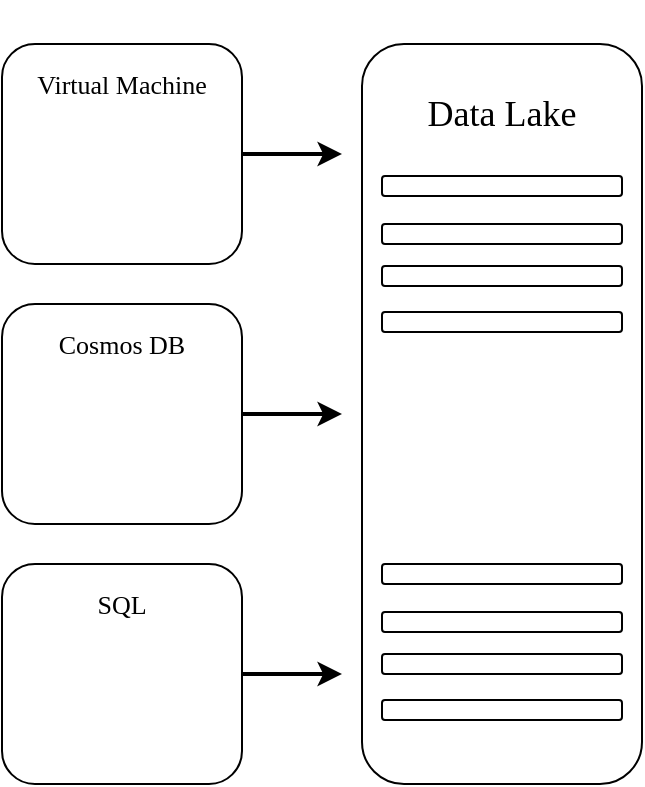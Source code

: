 <mxfile version="22.1.11" type="github">
  <diagram name="Page-1" id="jt3PBPhwUnPafhOXya_J">
    <mxGraphModel dx="909" dy="581" grid="1" gridSize="10" guides="1" tooltips="1" connect="1" arrows="1" fold="1" page="1" pageScale="1" pageWidth="850" pageHeight="1100" math="0" shadow="0">
      <root>
        <mxCell id="0" />
        <mxCell id="1" parent="0" />
        <mxCell id="L3UYxXxdt7HCs2LZCHzP-10" style="edgeStyle=orthogonalEdgeStyle;rounded=0;orthogonalLoop=1;jettySize=auto;html=1;fontSize=12;horizontal=1;strokeWidth=2;" edge="1" parent="1" source="L3UYxXxdt7HCs2LZCHzP-1">
          <mxGeometry relative="1" as="geometry">
            <mxPoint x="370" y="155" as="targetPoint" />
          </mxGeometry>
        </mxCell>
        <mxCell id="L3UYxXxdt7HCs2LZCHzP-1" value="&lt;p style=&quot;line-height: 500%;&quot;&gt;&lt;font style=&quot;font-size: 13px;&quot; face=&quot;Georgia&quot;&gt;Virtual Machine&lt;/font&gt;&lt;/p&gt;" style="rounded=1;whiteSpace=wrap;html=1;align=center;spacingTop=-70;" vertex="1" parent="1">
          <mxGeometry x="200" y="100" width="120" height="110" as="geometry" />
        </mxCell>
        <mxCell id="L3UYxXxdt7HCs2LZCHzP-2" value="" style="shape=image;verticalLabelPosition=bottom;labelBackgroundColor=default;verticalAlign=top;aspect=fixed;imageAspect=0;image=https://static-00.iconduck.com/assets.00/virtual-machines-icon-512x464-nlf7gddb.png;" vertex="1" parent="1">
          <mxGeometry x="224.69" y="139" width="70.62" height="64" as="geometry" />
        </mxCell>
        <mxCell id="L3UYxXxdt7HCs2LZCHzP-8" style="edgeStyle=orthogonalEdgeStyle;rounded=0;orthogonalLoop=1;jettySize=auto;html=1;fontSize=12;horizontal=1;strokeWidth=2;" edge="1" parent="1" source="L3UYxXxdt7HCs2LZCHzP-3">
          <mxGeometry relative="1" as="geometry">
            <mxPoint x="370" y="285" as="targetPoint" />
          </mxGeometry>
        </mxCell>
        <mxCell id="L3UYxXxdt7HCs2LZCHzP-3" value="&lt;p style=&quot;line-height: 500%;&quot;&gt;&lt;font face=&quot;Georgia&quot;&gt;&lt;span style=&quot;font-size: 13px;&quot;&gt;Cosmos DB&lt;/span&gt;&lt;/font&gt;&lt;/p&gt;" style="rounded=1;whiteSpace=wrap;html=1;align=center;spacingTop=-70;" vertex="1" parent="1">
          <mxGeometry x="200" y="230" width="120" height="110" as="geometry" />
        </mxCell>
        <mxCell id="L3UYxXxdt7HCs2LZCHzP-4" value="" style="shape=image;verticalLabelPosition=bottom;labelBackgroundColor=default;verticalAlign=top;aspect=fixed;imageAspect=0;image=https://devblogs.microsoft.com/cosmosdb/wp-content/uploads/sites/52/2019/10/FeaturedDefault.png;" vertex="1" parent="1">
          <mxGeometry x="204" y="267" width="112" height="70" as="geometry" />
        </mxCell>
        <mxCell id="L3UYxXxdt7HCs2LZCHzP-9" style="edgeStyle=orthogonalEdgeStyle;rounded=0;orthogonalLoop=1;jettySize=auto;html=1;fontSize=12;horizontal=1;strokeWidth=2;" edge="1" parent="1" source="L3UYxXxdt7HCs2LZCHzP-5">
          <mxGeometry relative="1" as="geometry">
            <mxPoint x="370" y="415" as="targetPoint" />
          </mxGeometry>
        </mxCell>
        <mxCell id="L3UYxXxdt7HCs2LZCHzP-5" value="&lt;p style=&quot;line-height: 500%;&quot;&gt;&lt;font face=&quot;Georgia&quot;&gt;&lt;span style=&quot;font-size: 13px;&quot;&gt;SQL&lt;/span&gt;&lt;/font&gt;&lt;/p&gt;" style="rounded=1;whiteSpace=wrap;html=1;align=center;spacingTop=-70;" vertex="1" parent="1">
          <mxGeometry x="200" y="360" width="120" height="110" as="geometry" />
        </mxCell>
        <mxCell id="L3UYxXxdt7HCs2LZCHzP-6" value="" style="shape=image;verticalLabelPosition=bottom;labelBackgroundColor=default;verticalAlign=top;aspect=fixed;imageAspect=0;image=https://static-00.iconduck.com/assets.00/sql-database-sql-azure-icon-1955x2048-4pmty46t.png;" vertex="1" parent="1">
          <mxGeometry x="227.34" y="395.61" width="65.31" height="68.39" as="geometry" />
        </mxCell>
        <mxCell id="L3UYxXxdt7HCs2LZCHzP-7" value="&lt;font style=&quot;font-size: 18px;&quot; face=&quot;Garamond&quot;&gt;Data Lake&lt;/font&gt;" style="rounded=1;whiteSpace=wrap;html=1;spacingTop=-300;" vertex="1" parent="1">
          <mxGeometry x="380" y="100" width="140" height="370" as="geometry" />
        </mxCell>
        <mxCell id="L3UYxXxdt7HCs2LZCHzP-11" value="" style="rounded=1;whiteSpace=wrap;html=1;" vertex="1" parent="1">
          <mxGeometry x="390" y="166" width="120" height="10" as="geometry" />
        </mxCell>
        <mxCell id="L3UYxXxdt7HCs2LZCHzP-13" value="" style="rounded=1;whiteSpace=wrap;html=1;" vertex="1" parent="1">
          <mxGeometry x="390" y="190" width="120" height="10" as="geometry" />
        </mxCell>
        <mxCell id="L3UYxXxdt7HCs2LZCHzP-14" value="" style="rounded=1;whiteSpace=wrap;html=1;" vertex="1" parent="1">
          <mxGeometry x="390" y="211" width="120" height="10" as="geometry" />
        </mxCell>
        <mxCell id="L3UYxXxdt7HCs2LZCHzP-15" value="" style="rounded=1;whiteSpace=wrap;html=1;" vertex="1" parent="1">
          <mxGeometry x="390" y="234" width="120" height="10" as="geometry" />
        </mxCell>
        <mxCell id="L3UYxXxdt7HCs2LZCHzP-16" value="" style="rounded=1;whiteSpace=wrap;html=1;" vertex="1" parent="1">
          <mxGeometry x="390" y="360" width="120" height="10" as="geometry" />
        </mxCell>
        <mxCell id="L3UYxXxdt7HCs2LZCHzP-17" value="" style="rounded=1;whiteSpace=wrap;html=1;" vertex="1" parent="1">
          <mxGeometry x="390" y="384" width="120" height="10" as="geometry" />
        </mxCell>
        <mxCell id="L3UYxXxdt7HCs2LZCHzP-18" value="" style="rounded=1;whiteSpace=wrap;html=1;" vertex="1" parent="1">
          <mxGeometry x="390" y="405" width="120" height="10" as="geometry" />
        </mxCell>
        <mxCell id="L3UYxXxdt7HCs2LZCHzP-19" value="" style="rounded=1;whiteSpace=wrap;html=1;" vertex="1" parent="1">
          <mxGeometry x="390" y="428" width="120" height="10" as="geometry" />
        </mxCell>
      </root>
    </mxGraphModel>
  </diagram>
</mxfile>
